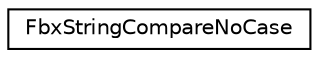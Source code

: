 digraph "クラス階層図"
{
  edge [fontname="Helvetica",fontsize="10",labelfontname="Helvetica",labelfontsize="10"];
  node [fontname="Helvetica",fontsize="10",shape=record];
  rankdir="LR";
  Node0 [label="FbxStringCompareNoCase",height=0.2,width=0.4,color="black", fillcolor="white", style="filled",URL="$struct_fbx_string_compare_no_case.html",tooltip="Functor to compare FbxString without case sensitivity "];
}
